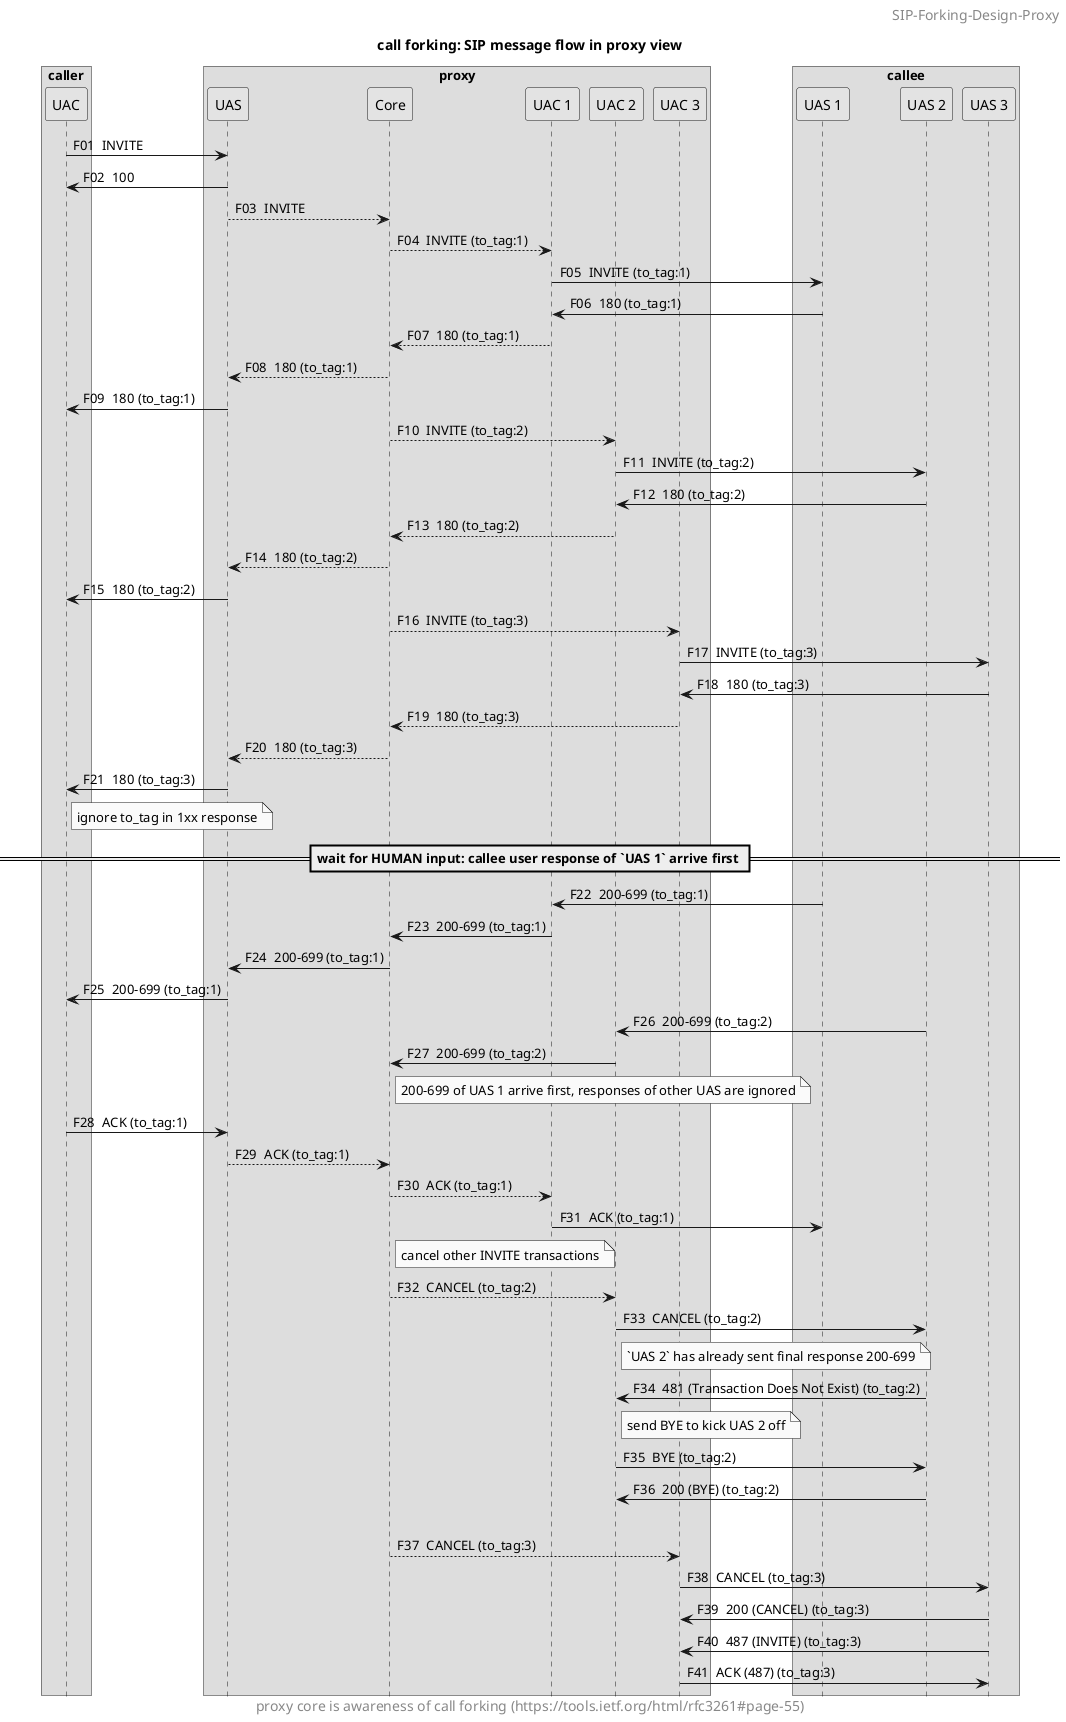 @startuml
title call forking: SIP message flow in proxy view

skinparam monochrome true
autonumber "F00 "
hide footbox
skinparam BoxPadding 40

skinparam headerFontSize 14
header SIP-Forking-Design-Proxy

box "caller"
participant "UAC" as Caller_UAC
end box

box "proxy"
participant "UAS" as Proxy_UAS
participant "Core" as Proxy_Core
participant "UAC 1" as Proxy_UAC_1
participant "UAC 2" as Proxy_UAC_2
participant "UAC 3" as Proxy_UAC_3
end box

box "callee"
participant "UAS 1" as Callee_UAS_1
participant "UAS 2" as Callee_UAS_2
participant "UAS 3" as Callee_UAS_3
end box

Caller_UAC -> Proxy_UAS: INVITE
Caller_UAC <- Proxy_UAS: 100
Proxy_UAS --> Proxy_Core: INVITE

Proxy_Core --> Proxy_UAC_1: INVITE (to_tag:1)
Proxy_UAC_1 -> Callee_UAS_1: INVITE (to_tag:1)
Proxy_UAC_1 <- Callee_UAS_1: 180 (to_tag:1)
Proxy_Core <-- Proxy_UAC_1: 180 (to_tag:1)
Proxy_UAS <-- Proxy_Core: 180 (to_tag:1)
Caller_UAC <- Proxy_UAS: 180 (to_tag:1)

Proxy_Core --> Proxy_UAC_2: INVITE (to_tag:2)
Proxy_UAC_2 -> Callee_UAS_2: INVITE (to_tag:2)
Proxy_UAC_2 <- Callee_UAS_2: 180 (to_tag:2)
Proxy_Core <-- Proxy_UAC_2: 180 (to_tag:2)
Proxy_UAS <-- Proxy_Core: 180 (to_tag:2)
Caller_UAC <- Proxy_UAS: 180 (to_tag:2)

Proxy_Core --> Proxy_UAC_3: INVITE (to_tag:3)
Proxy_UAC_3 -> Callee_UAS_3: INVITE (to_tag:3)
Proxy_UAC_3 <- Callee_UAS_3: 180 (to_tag:3)
Proxy_Core <-- Proxy_UAC_3: 180 (to_tag:3)
Proxy_UAS <-- Proxy_Core: 180 (to_tag:3)
Caller_UAC <- Proxy_UAS: 180 (to_tag:3)

note right of Caller_UAC: ignore to_tag in 1xx response

== wait for HUMAN input: callee user response of `UAS 1` arrive first ==

Proxy_UAC_1 <- Callee_UAS_1: 200-699 (to_tag:1)
Proxy_Core <- Proxy_UAC_1: 200-699 (to_tag:1)
Proxy_UAS <- Proxy_Core: 200-699 (to_tag:1)
Caller_UAC <- Proxy_UAS: 200-699 (to_tag:1)
Proxy_UAC_2 <- Callee_UAS_2: 200-699 (to_tag:2)
Proxy_Core <- Proxy_UAC_2: 200-699 (to_tag:2)
note right of Proxy_Core: 200-699 of UAS 1 arrive first, responses of other UAS are ignored
Caller_UAC -> Proxy_UAS: ACK (to_tag:1)
Proxy_UAS --> Proxy_Core: ACK (to_tag:1)
Proxy_Core --> Proxy_UAC_1: ACK (to_tag:1)
Proxy_UAC_1 -> Callee_UAS_1: ACK (to_tag:1)

note right of Proxy_Core: cancel other INVITE transactions

Proxy_Core --> Proxy_UAC_2: CANCEL (to_tag:2)
Proxy_UAC_2 -> Callee_UAS_2: CANCEL (to_tag:2)
note right of Proxy_UAC_2: `UAS 2` has already sent final response 200-699
Proxy_UAC_2 <- Callee_UAS_2: 481 (Transaction Does Not Exist) (to_tag:2)
note right of Proxy_UAC_2: send BYE to kick UAS 2 off 
Proxy_UAC_2 -> Callee_UAS_2: BYE (to_tag:2)
Proxy_UAC_2 <- Callee_UAS_2: 200 (BYE) (to_tag:2)
|||
Proxy_Core --> Proxy_UAC_3: CANCEL (to_tag:3)
Proxy_UAC_3 -> Callee_UAS_3: CANCEL (to_tag:3)
Proxy_UAC_3 <- Callee_UAS_3: 200 (CANCEL) (to_tag:3)
Proxy_UAC_3 <- Callee_UAS_3: 487 (INVITE) (to_tag:3)
Proxy_UAC_3 -> Callee_UAS_3: ACK (487) (to_tag:3)

skinparam footerFontSize 14
footer proxy core is awareness of call forking (https://tools.ietf.org/html/rfc3261#page-55)

@enduml
